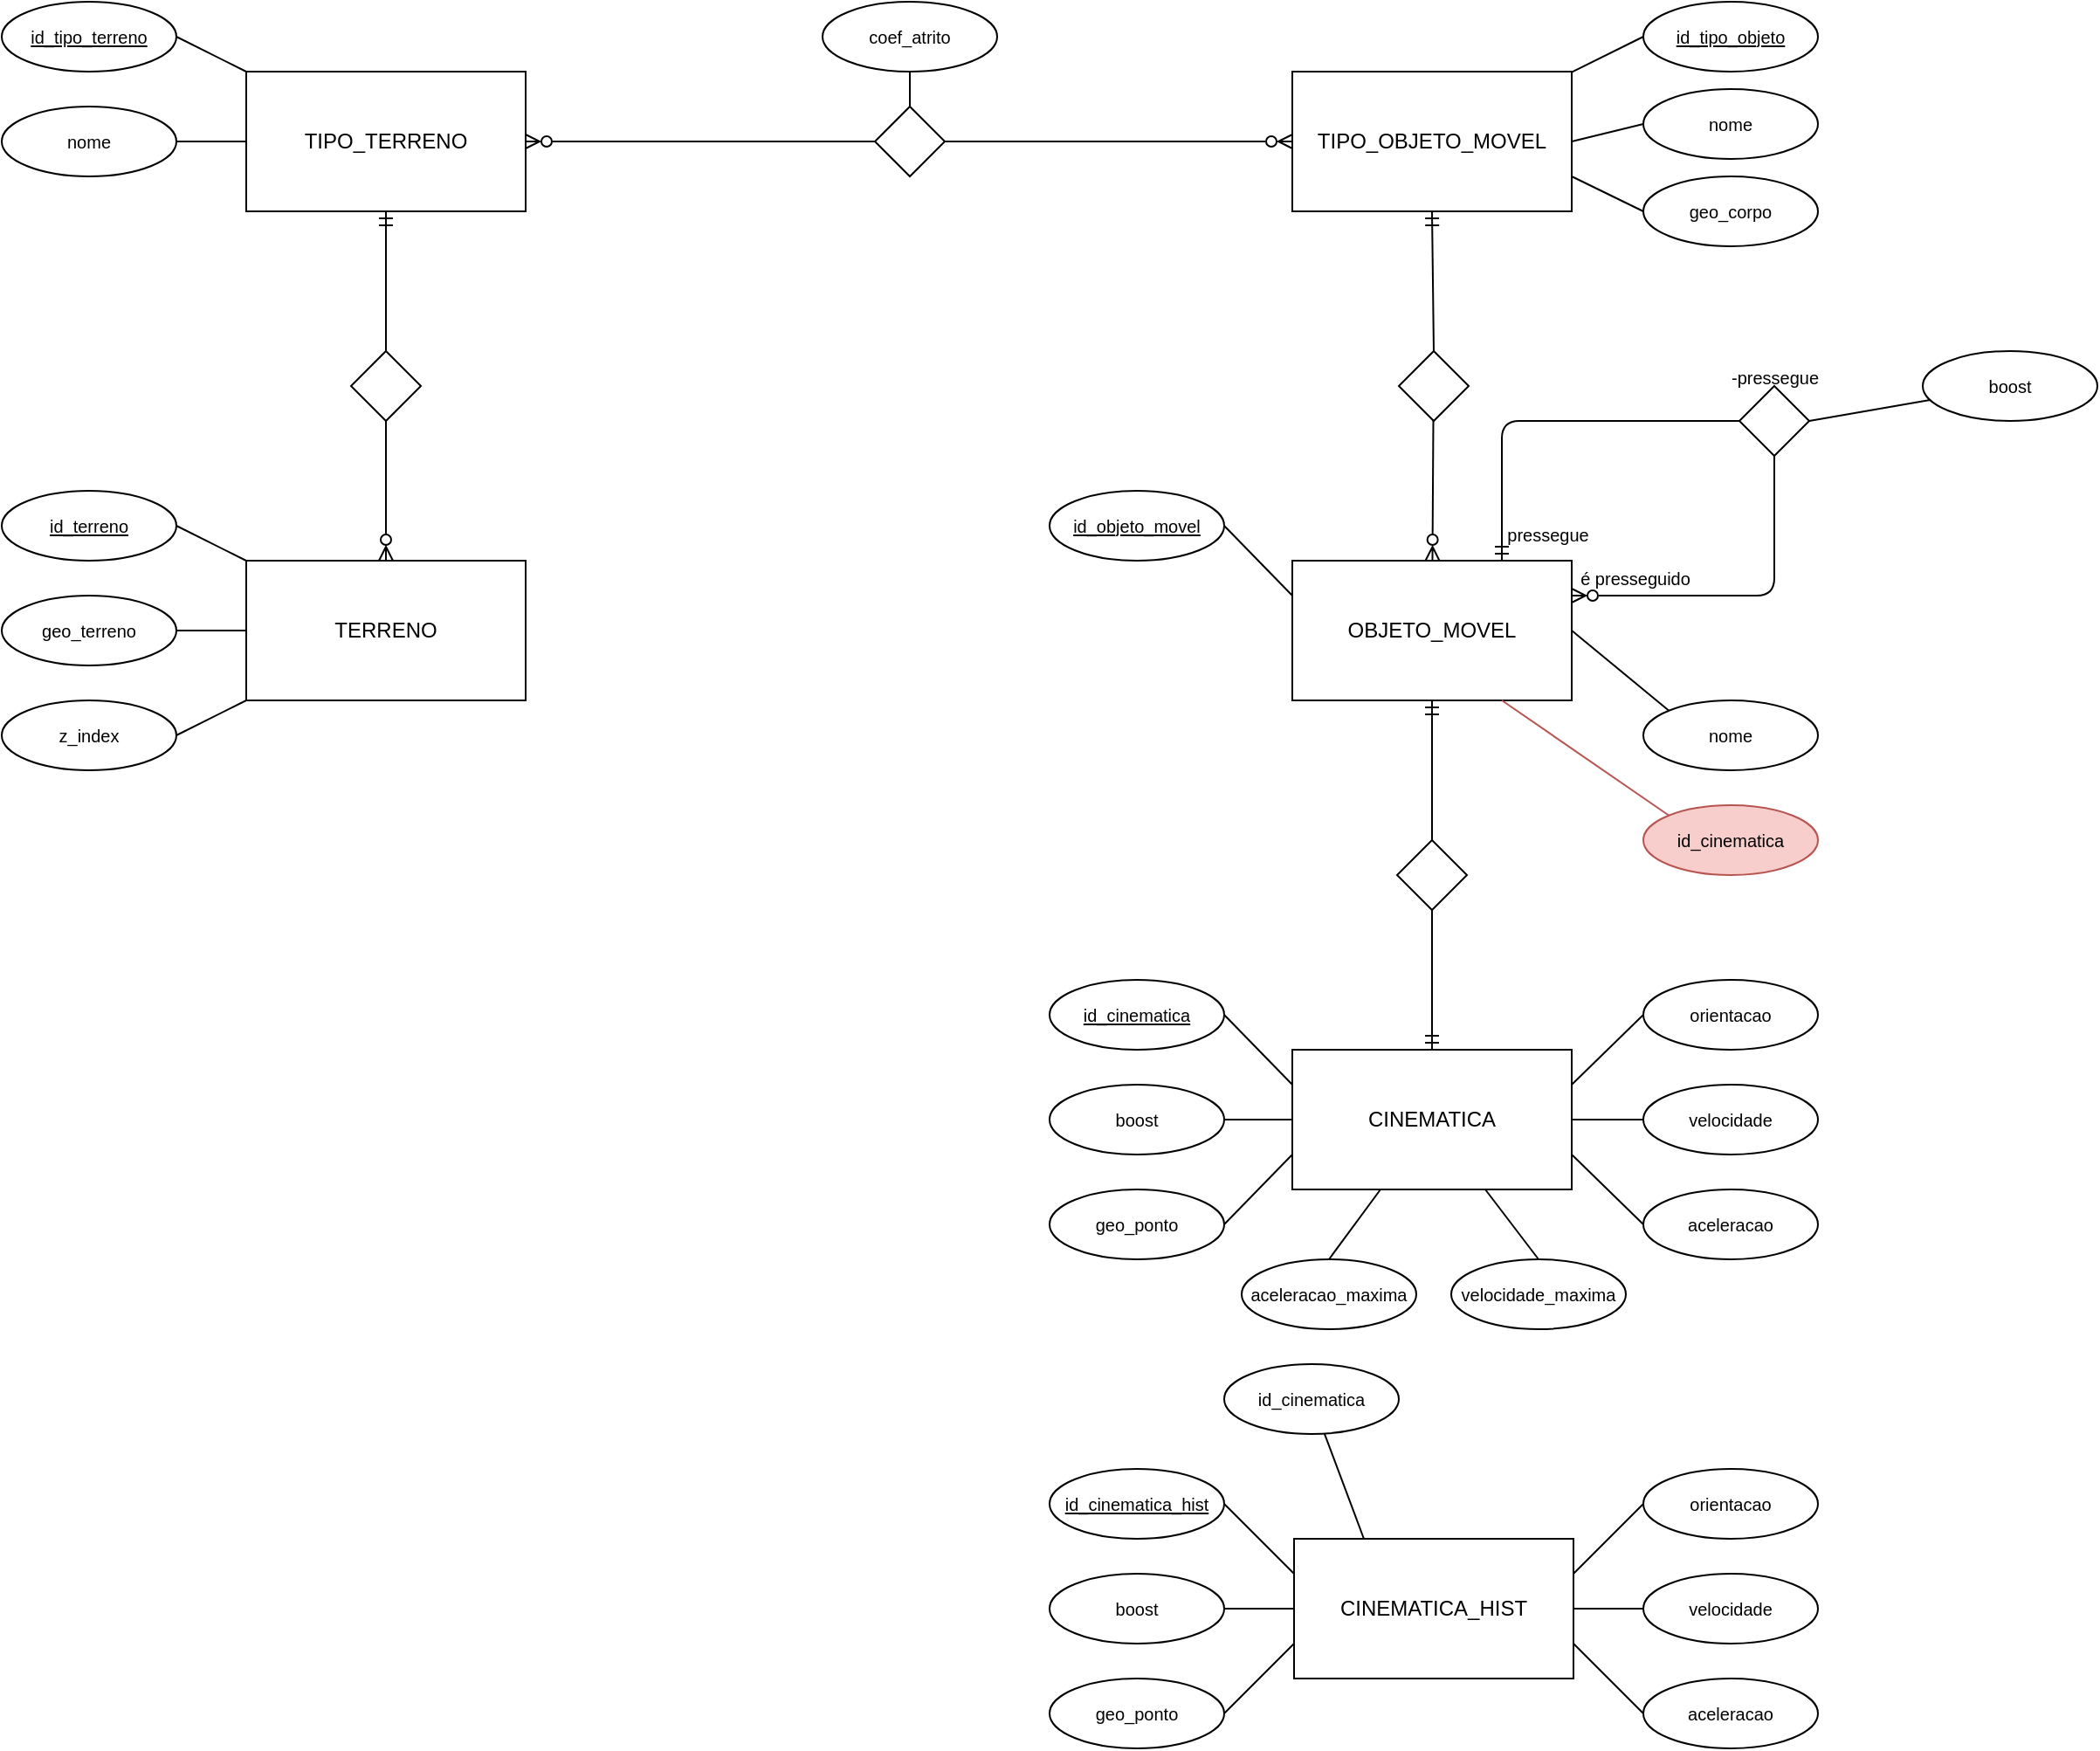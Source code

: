 <mxfile>
    <diagram id="dItddgFi7ShvuidLizPI" name="Page-1">
        <mxGraphModel dx="911" dy="533" grid="1" gridSize="10" guides="1" tooltips="1" connect="1" arrows="1" fold="1" page="1" pageScale="1" pageWidth="850" pageHeight="1100" math="0" shadow="0">
            <root>
                <mxCell id="0"/>
                <mxCell id="1" parent="0"/>
                <mxCell id="18" style="edgeStyle=none;html=1;entryX=1;entryY=0.5;entryDx=0;entryDy=0;startArrow=none;startFill=0;endArrow=none;endFill=0;" parent="1" source="2" target="15" edge="1">
                    <mxGeometry relative="1" as="geometry"/>
                </mxCell>
                <mxCell id="19" style="edgeStyle=none;html=1;entryX=1;entryY=0.5;entryDx=0;entryDy=0;startArrow=none;startFill=0;endArrow=none;endFill=0;" parent="1" source="2" target="14" edge="1">
                    <mxGeometry relative="1" as="geometry"/>
                </mxCell>
                <mxCell id="20" style="edgeStyle=none;html=1;entryX=1;entryY=0.5;entryDx=0;entryDy=0;startArrow=none;startFill=0;endArrow=none;endFill=0;" parent="1" source="2" target="11" edge="1">
                    <mxGeometry relative="1" as="geometry"/>
                </mxCell>
                <mxCell id="91" style="edgeStyle=none;rounded=0;html=1;entryX=0;entryY=0.5;entryDx=0;entryDy=0;fontSize=10;startArrow=ERzeroToMany;startFill=0;endArrow=none;endFill=0;exitX=1;exitY=0.5;exitDx=0;exitDy=0;" parent="1" source="3" target="88" edge="1">
                    <mxGeometry relative="1" as="geometry"/>
                </mxCell>
                <mxCell id="2" value="TERRENO" style="rounded=0;whiteSpace=wrap;html=1;" parent="1" vertex="1">
                    <mxGeometry x="520" y="480" width="160" height="80" as="geometry"/>
                </mxCell>
                <mxCell id="6" style="edgeStyle=none;html=1;entryX=0.5;entryY=0;entryDx=0;entryDy=0;endArrow=none;endFill=0;startArrow=ERmandOne;startFill=0;" parent="1" source="3" target="5" edge="1">
                    <mxGeometry relative="1" as="geometry">
                        <mxPoint x="600" y="320" as="targetPoint"/>
                    </mxGeometry>
                </mxCell>
                <mxCell id="16" style="edgeStyle=none;html=1;startArrow=none;startFill=0;endArrow=none;endFill=0;" parent="1" source="3" target="10" edge="1">
                    <mxGeometry relative="1" as="geometry"/>
                </mxCell>
                <mxCell id="17" style="edgeStyle=none;html=1;startArrow=none;startFill=0;endArrow=none;endFill=0;entryX=1;entryY=0.5;entryDx=0;entryDy=0;" parent="1" source="3" target="9" edge="1">
                    <mxGeometry relative="1" as="geometry"/>
                </mxCell>
                <mxCell id="3" value="TIPO_TERRENO" style="rounded=0;whiteSpace=wrap;html=1;" parent="1" vertex="1">
                    <mxGeometry x="520" y="200" width="160" height="80" as="geometry"/>
                </mxCell>
                <mxCell id="7" style="edgeStyle=none;html=1;entryX=0.5;entryY=0;entryDx=0;entryDy=0;endArrow=ERzeroToMany;endFill=0;" parent="1" source="5" target="2" edge="1">
                    <mxGeometry relative="1" as="geometry"/>
                </mxCell>
                <mxCell id="5" value="" style="rhombus;whiteSpace=wrap;html=1;" parent="1" vertex="1">
                    <mxGeometry x="580" y="360" width="40" height="40" as="geometry"/>
                </mxCell>
                <mxCell id="9" value="&lt;u style=&quot;font-size: 10px;&quot;&gt;id_tipo_terreno&lt;/u&gt;" style="ellipse;whiteSpace=wrap;html=1;fontSize=10;" parent="1" vertex="1">
                    <mxGeometry x="380" y="160" width="100" height="40" as="geometry"/>
                </mxCell>
                <mxCell id="10" value="nome" style="ellipse;whiteSpace=wrap;html=1;fontSize=10;" parent="1" vertex="1">
                    <mxGeometry x="380" y="220" width="100" height="40" as="geometry"/>
                </mxCell>
                <mxCell id="11" value="z_index" style="ellipse;whiteSpace=wrap;html=1;fontSize=10;" parent="1" vertex="1">
                    <mxGeometry x="380" y="560" width="100" height="40" as="geometry"/>
                </mxCell>
                <mxCell id="14" value="geo_terreno" style="ellipse;whiteSpace=wrap;html=1;fontSize=10;" parent="1" vertex="1">
                    <mxGeometry x="380" y="500" width="100" height="40" as="geometry"/>
                </mxCell>
                <mxCell id="15" value="&lt;u style=&quot;font-size: 10px;&quot;&gt;id_terreno&lt;/u&gt;" style="ellipse;whiteSpace=wrap;html=1;fontSize=10;" parent="1" vertex="1">
                    <mxGeometry x="380" y="440" width="100" height="40" as="geometry"/>
                </mxCell>
                <mxCell id="56" style="edgeStyle=none;html=1;entryX=0.5;entryY=0;entryDx=0;entryDy=0;startArrow=ERzeroToMany;startFill=0;endArrow=none;endFill=0;" parent="1" source="21" target="55" edge="1">
                    <mxGeometry relative="1" as="geometry"/>
                </mxCell>
                <mxCell id="79" style="edgeStyle=orthogonalEdgeStyle;html=1;exitX=1;exitY=0.25;exitDx=0;exitDy=0;entryX=0.5;entryY=1;entryDx=0;entryDy=0;fontSize=10;startArrow=ERzeroToMany;startFill=0;endArrow=none;endFill=0;" parent="1" source="21" target="77" edge="1">
                    <mxGeometry relative="1" as="geometry"/>
                </mxCell>
                <mxCell id="21" value="OBJETO_MOVEL" style="rounded=0;whiteSpace=wrap;html=1;" parent="1" vertex="1">
                    <mxGeometry x="1119" y="480" width="160" height="80" as="geometry"/>
                </mxCell>
                <mxCell id="24" style="edgeStyle=none;html=1;entryX=0.5;entryY=0;entryDx=0;entryDy=0;startArrow=ERmandOne;startFill=0;endArrow=none;endFill=0;" parent="1" source="22" edge="1">
                    <mxGeometry relative="1" as="geometry">
                        <mxPoint x="1199.0" y="600" as="targetPoint"/>
                    </mxGeometry>
                </mxCell>
                <mxCell id="41" value="" style="edgeStyle=none;html=1;startArrow=none;startFill=0;endArrow=none;endFill=0;" parent="1" source="22" target="35" edge="1">
                    <mxGeometry relative="1" as="geometry"/>
                </mxCell>
                <mxCell id="96" style="edgeStyle=none;html=1;entryX=0.5;entryY=0;entryDx=0;entryDy=0;endArrow=none;endFill=0;" edge="1" parent="1" source="22" target="95">
                    <mxGeometry relative="1" as="geometry"/>
                </mxCell>
                <mxCell id="98" style="edgeStyle=none;html=1;entryX=0.5;entryY=0;entryDx=0;entryDy=0;endArrow=none;endFill=0;" edge="1" parent="1" source="22" target="97">
                    <mxGeometry relative="1" as="geometry"/>
                </mxCell>
                <mxCell id="22" value="CINEMATICA" style="rounded=0;whiteSpace=wrap;html=1;" parent="1" vertex="1">
                    <mxGeometry x="1119" y="760" width="160" height="80" as="geometry"/>
                </mxCell>
                <mxCell id="25" style="edgeStyle=none;html=1;entryX=0.5;entryY=1;entryDx=0;entryDy=0;startArrow=none;startFill=0;endArrow=ERmandOne;endFill=0;exitX=0.5;exitY=1;exitDx=0;exitDy=0;" parent="1" source="23" target="21" edge="1">
                    <mxGeometry relative="1" as="geometry">
                        <mxPoint x="1199.0" y="650" as="sourcePoint"/>
                    </mxGeometry>
                </mxCell>
                <mxCell id="26" value="CINEMATICA_HIST" style="rounded=0;whiteSpace=wrap;html=1;" parent="1" vertex="1">
                    <mxGeometry x="1120" y="1040" width="160" height="80" as="geometry"/>
                </mxCell>
                <mxCell id="42" style="edgeStyle=none;html=1;entryX=0;entryY=0.25;entryDx=0;entryDy=0;startArrow=none;startFill=0;endArrow=none;endFill=0;exitX=1;exitY=0.5;exitDx=0;exitDy=0;" parent="1" source="33" target="22" edge="1">
                    <mxGeometry relative="1" as="geometry"/>
                </mxCell>
                <mxCell id="33" value="&lt;u style=&quot;font-size: 10px;&quot;&gt;id_cinematica&lt;/u&gt;" style="ellipse;whiteSpace=wrap;html=1;fontSize=10;" parent="1" vertex="1">
                    <mxGeometry x="980" y="720" width="100" height="40" as="geometry"/>
                </mxCell>
                <mxCell id="40" style="edgeStyle=none;html=1;startArrow=none;startFill=0;endArrow=none;endFill=0;entryX=1;entryY=0.25;entryDx=0;entryDy=0;exitX=0;exitY=0.5;exitDx=0;exitDy=0;" parent="1" source="34" target="22" edge="1">
                    <mxGeometry relative="1" as="geometry">
                        <mxPoint x="1119" y="780" as="targetPoint"/>
                    </mxGeometry>
                </mxCell>
                <mxCell id="34" value="orientacao" style="ellipse;whiteSpace=wrap;html=1;fontSize=10;" parent="1" vertex="1">
                    <mxGeometry x="1320" y="720" width="100" height="40" as="geometry"/>
                </mxCell>
                <mxCell id="35" value="velocidade" style="ellipse;whiteSpace=wrap;html=1;fontSize=10;" parent="1" vertex="1">
                    <mxGeometry x="1320" y="780" width="100" height="40" as="geometry"/>
                </mxCell>
                <mxCell id="38" style="edgeStyle=none;html=1;entryX=1;entryY=0.75;entryDx=0;entryDy=0;startArrow=none;startFill=0;endArrow=none;endFill=0;exitX=0;exitY=0.5;exitDx=0;exitDy=0;" parent="1" source="36" target="22" edge="1">
                    <mxGeometry relative="1" as="geometry"/>
                </mxCell>
                <mxCell id="36" value="aceleracao" style="ellipse;whiteSpace=wrap;html=1;fontSize=10;" parent="1" vertex="1">
                    <mxGeometry x="1320" y="840" width="100" height="40" as="geometry"/>
                </mxCell>
                <mxCell id="43" style="edgeStyle=none;html=1;startArrow=none;startFill=0;endArrow=none;endFill=0;entryX=0;entryY=0.75;entryDx=0;entryDy=0;exitX=1;exitY=0.5;exitDx=0;exitDy=0;" parent="1" source="37" target="22" edge="1">
                    <mxGeometry relative="1" as="geometry">
                        <mxPoint x="1060" y="800" as="targetPoint"/>
                    </mxGeometry>
                </mxCell>
                <mxCell id="37" value="geo_ponto" style="ellipse;whiteSpace=wrap;html=1;fontSize=10;" parent="1" vertex="1">
                    <mxGeometry x="980" y="840" width="100" height="40" as="geometry"/>
                </mxCell>
                <mxCell id="51" style="edgeStyle=none;html=1;entryX=0;entryY=0.25;entryDx=0;entryDy=0;startArrow=none;startFill=0;endArrow=none;endFill=0;exitX=1;exitY=0.5;exitDx=0;exitDy=0;" parent="1" source="44" target="21" edge="1">
                    <mxGeometry relative="1" as="geometry"/>
                </mxCell>
                <mxCell id="44" value="&lt;u style=&quot;font-size: 10px;&quot;&gt;id_objeto_movel&lt;/u&gt;" style="ellipse;whiteSpace=wrap;html=1;fontSize=10;" parent="1" vertex="1">
                    <mxGeometry x="980" y="440" width="100" height="40" as="geometry"/>
                </mxCell>
                <mxCell id="52" style="edgeStyle=none;html=1;entryX=1;entryY=0.5;entryDx=0;entryDy=0;startArrow=none;startFill=0;endArrow=none;endFill=0;exitX=0;exitY=0;exitDx=0;exitDy=0;" parent="1" source="45" target="21" edge="1">
                    <mxGeometry relative="1" as="geometry"/>
                </mxCell>
                <mxCell id="45" value="nome" style="ellipse;whiteSpace=wrap;html=1;fontSize=10;" parent="1" vertex="1">
                    <mxGeometry x="1320" y="560" width="100" height="40" as="geometry"/>
                </mxCell>
                <mxCell id="50" style="edgeStyle=none;html=1;entryX=0.75;entryY=1;entryDx=0;entryDy=0;startArrow=none;startFill=0;endArrow=none;endFill=0;exitX=0;exitY=0;exitDx=0;exitDy=0;fillColor=#f8cecc;strokeColor=#b85450;" parent="1" source="46" target="21" edge="1">
                    <mxGeometry relative="1" as="geometry"/>
                </mxCell>
                <mxCell id="46" value="id_cinematica" style="ellipse;whiteSpace=wrap;html=1;fontSize=10;fillColor=#f8cecc;strokeColor=#b85450;" parent="1" vertex="1">
                    <mxGeometry x="1320" y="620" width="100" height="40" as="geometry"/>
                </mxCell>
                <mxCell id="78" style="edgeStyle=none;html=1;entryX=1;entryY=0.75;entryDx=0;entryDy=0;fontSize=10;startArrow=none;startFill=0;endArrow=none;endFill=0;exitX=0;exitY=0.5;exitDx=0;exitDy=0;" parent="1" source="47" target="54" edge="1">
                    <mxGeometry relative="1" as="geometry"/>
                </mxCell>
                <mxCell id="47" value="geo_corpo" style="ellipse;whiteSpace=wrap;html=1;fontSize=10;" parent="1" vertex="1">
                    <mxGeometry x="1320" y="260" width="100" height="40" as="geometry"/>
                </mxCell>
                <mxCell id="54" value="TIPO_OBJETO_MOVEL" style="rounded=0;whiteSpace=wrap;html=1;" parent="1" vertex="1">
                    <mxGeometry x="1119" y="200" width="160" height="80" as="geometry"/>
                </mxCell>
                <mxCell id="57" style="edgeStyle=none;html=1;entryX=0.5;entryY=1;entryDx=0;entryDy=0;startArrow=none;startFill=0;endArrow=ERmandOne;endFill=0;exitX=0.5;exitY=0;exitDx=0;exitDy=0;" parent="1" source="55" target="54" edge="1">
                    <mxGeometry relative="1" as="geometry">
                        <mxPoint x="1199" y="320" as="sourcePoint"/>
                    </mxGeometry>
                </mxCell>
                <mxCell id="55" value="" style="rhombus;whiteSpace=wrap;html=1;" parent="1" vertex="1">
                    <mxGeometry x="1180" y="360" width="40" height="40" as="geometry"/>
                </mxCell>
                <mxCell id="61" style="edgeStyle=none;html=1;startArrow=none;startFill=0;endArrow=none;endFill=0;exitX=0;exitY=0.5;exitDx=0;exitDy=0;" parent="1" source="58" target="54" edge="1">
                    <mxGeometry relative="1" as="geometry"/>
                </mxCell>
                <mxCell id="58" value="&lt;u&gt;id_tipo_objeto&lt;/u&gt;" style="ellipse;whiteSpace=wrap;html=1;fontSize=10;" parent="1" vertex="1">
                    <mxGeometry x="1320" y="160" width="100" height="40" as="geometry"/>
                </mxCell>
                <mxCell id="60" style="edgeStyle=none;html=1;entryX=1;entryY=0.5;entryDx=0;entryDy=0;startArrow=none;startFill=0;endArrow=none;endFill=0;exitX=0;exitY=0.5;exitDx=0;exitDy=0;" parent="1" source="59" target="54" edge="1">
                    <mxGeometry relative="1" as="geometry"/>
                </mxCell>
                <mxCell id="59" value="nome" style="ellipse;whiteSpace=wrap;html=1;fontSize=10;" parent="1" vertex="1">
                    <mxGeometry x="1320" y="210" width="100" height="40" as="geometry"/>
                </mxCell>
                <mxCell id="63" value="" style="edgeStyle=none;html=1;entryX=0.5;entryY=1;entryDx=0;entryDy=0;startArrow=none;startFill=0;endArrow=none;endFill=0;exitX=0.5;exitY=1;exitDx=0;exitDy=0;" parent="1" edge="1">
                    <mxGeometry relative="1" as="geometry">
                        <mxPoint x="1199.0" y="730" as="sourcePoint"/>
                        <mxPoint x="1199" y="720" as="targetPoint"/>
                    </mxGeometry>
                </mxCell>
                <mxCell id="23" value="" style="rhombus;whiteSpace=wrap;html=1;" parent="1" vertex="1">
                    <mxGeometry x="1179" y="640" width="40" height="40" as="geometry"/>
                </mxCell>
                <mxCell id="72" style="edgeStyle=none;html=1;entryX=0;entryY=0.75;entryDx=0;entryDy=0;fontSize=10;startArrow=none;startFill=0;endArrow=none;endFill=0;exitX=1;exitY=0.5;exitDx=0;exitDy=0;" parent="1" source="65" target="26" edge="1">
                    <mxGeometry relative="1" as="geometry"/>
                </mxCell>
                <mxCell id="65" value="geo_ponto" style="ellipse;whiteSpace=wrap;html=1;fontSize=10;" parent="1" vertex="1">
                    <mxGeometry x="980" y="1120" width="100" height="40" as="geometry"/>
                </mxCell>
                <mxCell id="73" style="edgeStyle=none;html=1;entryX=1;entryY=0.75;entryDx=0;entryDy=0;fontSize=10;startArrow=none;startFill=0;endArrow=none;endFill=0;exitX=0;exitY=0.5;exitDx=0;exitDy=0;" parent="1" source="66" target="26" edge="1">
                    <mxGeometry relative="1" as="geometry"/>
                </mxCell>
                <mxCell id="66" value="aceleracao" style="ellipse;whiteSpace=wrap;html=1;fontSize=10;" parent="1" vertex="1">
                    <mxGeometry x="1320" y="1120" width="100" height="40" as="geometry"/>
                </mxCell>
                <mxCell id="74" style="edgeStyle=none;html=1;fontSize=10;startArrow=none;startFill=0;endArrow=none;endFill=0;" parent="1" source="67" target="26" edge="1">
                    <mxGeometry relative="1" as="geometry"/>
                </mxCell>
                <mxCell id="67" value="velocidade" style="ellipse;whiteSpace=wrap;html=1;fontSize=10;" parent="1" vertex="1">
                    <mxGeometry x="1320" y="1060" width="100" height="40" as="geometry"/>
                </mxCell>
                <mxCell id="75" style="edgeStyle=none;html=1;entryX=1;entryY=0.25;entryDx=0;entryDy=0;fontSize=10;startArrow=none;startFill=0;endArrow=none;endFill=0;exitX=0;exitY=0.5;exitDx=0;exitDy=0;" parent="1" source="68" target="26" edge="1">
                    <mxGeometry relative="1" as="geometry"/>
                </mxCell>
                <mxCell id="68" value="orientacao" style="ellipse;whiteSpace=wrap;html=1;fontSize=10;" parent="1" vertex="1">
                    <mxGeometry x="1320" y="1000" width="100" height="40" as="geometry"/>
                </mxCell>
                <mxCell id="76" style="edgeStyle=none;html=1;entryX=0;entryY=0.25;entryDx=0;entryDy=0;fontSize=10;startArrow=none;startFill=0;endArrow=none;endFill=0;exitX=1;exitY=0.5;exitDx=0;exitDy=0;" parent="1" source="69" target="26" edge="1">
                    <mxGeometry relative="1" as="geometry"/>
                </mxCell>
                <mxCell id="69" value="&lt;u style=&quot;font-size: 10px;&quot;&gt;id_cinematica_hist&lt;/u&gt;" style="ellipse;whiteSpace=wrap;html=1;fontSize=10;" parent="1" vertex="1">
                    <mxGeometry x="980" y="1000" width="100" height="40" as="geometry"/>
                </mxCell>
                <mxCell id="80" style="edgeStyle=orthogonalEdgeStyle;html=1;entryX=0.75;entryY=0;entryDx=0;entryDy=0;fontSize=10;startArrow=none;startFill=0;endArrow=ERmandOne;endFill=0;" parent="1" source="77" target="21" edge="1">
                    <mxGeometry relative="1" as="geometry"/>
                </mxCell>
                <mxCell id="82" value="pressegue" style="text;html=1;align=center;verticalAlign=middle;resizable=0;points=[];autosize=1;strokeColor=none;fillColor=none;fontSize=10;" parent="1" vertex="1">
                    <mxGeometry x="1230" y="450" width="70" height="30" as="geometry"/>
                </mxCell>
                <mxCell id="83" value="é presseguido" style="text;html=1;align=center;verticalAlign=middle;resizable=0;points=[];autosize=1;strokeColor=none;fillColor=none;fontSize=10;" parent="1" vertex="1">
                    <mxGeometry x="1270" y="475" width="90" height="30" as="geometry"/>
                </mxCell>
                <mxCell id="86" style="rounded=0;html=1;entryX=0;entryY=0.5;entryDx=0;entryDy=0;fontSize=10;startArrow=none;startFill=0;endArrow=none;endFill=0;exitX=1;exitY=0.5;exitDx=0;exitDy=0;" parent="1" source="84" target="22" edge="1">
                    <mxGeometry relative="1" as="geometry"/>
                </mxCell>
                <mxCell id="84" value="boost" style="ellipse;whiteSpace=wrap;html=1;fontSize=10;" parent="1" vertex="1">
                    <mxGeometry x="980" y="780" width="100" height="40" as="geometry"/>
                </mxCell>
                <mxCell id="90" style="edgeStyle=none;rounded=0;html=1;entryX=0;entryY=0.5;entryDx=0;entryDy=0;fontSize=10;startArrow=none;startFill=0;endArrow=ERzeroToMany;endFill=0;" parent="1" source="88" target="54" edge="1">
                    <mxGeometry relative="1" as="geometry"/>
                </mxCell>
                <mxCell id="88" value="" style="rhombus;whiteSpace=wrap;html=1;" parent="1" vertex="1">
                    <mxGeometry x="880" y="220" width="40" height="40" as="geometry"/>
                </mxCell>
                <mxCell id="89" value="" style="group" parent="1" vertex="1" connectable="0">
                    <mxGeometry x="1360" y="360" width="70" height="60" as="geometry"/>
                </mxCell>
                <mxCell id="77" value="" style="rhombus;whiteSpace=wrap;html=1;" parent="89" vertex="1">
                    <mxGeometry x="15" y="20" width="40" height="40" as="geometry"/>
                </mxCell>
                <mxCell id="81" value="-pressegue" style="text;html=1;align=center;verticalAlign=middle;resizable=0;points=[];autosize=1;strokeColor=none;fillColor=none;fontSize=10;" parent="89" vertex="1">
                    <mxGeometry width="70" height="30" as="geometry"/>
                </mxCell>
                <mxCell id="93" style="edgeStyle=none;rounded=0;html=1;entryX=0.5;entryY=0;entryDx=0;entryDy=0;fontSize=10;startArrow=none;startFill=0;endArrow=none;endFill=0;" parent="1" source="92" target="88" edge="1">
                    <mxGeometry relative="1" as="geometry"/>
                </mxCell>
                <mxCell id="92" value="coef_atrito" style="ellipse;whiteSpace=wrap;html=1;fontSize=10;" parent="1" vertex="1">
                    <mxGeometry x="850" y="160" width="100" height="40" as="geometry"/>
                </mxCell>
                <mxCell id="sK2ZmtEzoJuicrQZaxWQ-94" style="edgeStyle=orthogonalEdgeStyle;rounded=0;orthogonalLoop=1;jettySize=auto;html=1;entryX=0;entryY=0.5;entryDx=0;entryDy=0;endArrow=none;endFill=0;" parent="1" source="sK2ZmtEzoJuicrQZaxWQ-93" target="26" edge="1">
                    <mxGeometry relative="1" as="geometry"/>
                </mxCell>
                <mxCell id="sK2ZmtEzoJuicrQZaxWQ-93" value="boost" style="ellipse;whiteSpace=wrap;html=1;fontSize=10;" parent="1" vertex="1">
                    <mxGeometry x="980" y="1060" width="100" height="40" as="geometry"/>
                </mxCell>
                <mxCell id="sK2ZmtEzoJuicrQZaxWQ-95" value="&lt;span style=&quot;font-size: 10px;&quot;&gt;id_cinematica&lt;/span&gt;" style="ellipse;whiteSpace=wrap;html=1;fontSize=10;" parent="1" vertex="1">
                    <mxGeometry x="1080" y="940" width="100" height="40" as="geometry"/>
                </mxCell>
                <mxCell id="sK2ZmtEzoJuicrQZaxWQ-96" style="rounded=0;orthogonalLoop=1;jettySize=auto;html=1;entryX=0.25;entryY=0;entryDx=0;entryDy=0;endArrow=none;endFill=0;" parent="1" source="sK2ZmtEzoJuicrQZaxWQ-95" target="26" edge="1">
                    <mxGeometry relative="1" as="geometry"/>
                </mxCell>
                <mxCell id="sK2ZmtEzoJuicrQZaxWQ-97" value="boost" style="ellipse;whiteSpace=wrap;html=1;fontSize=10;" parent="1" vertex="1">
                    <mxGeometry x="1480" y="360" width="100" height="40" as="geometry"/>
                </mxCell>
                <mxCell id="sK2ZmtEzoJuicrQZaxWQ-98" style="rounded=0;orthogonalLoop=1;jettySize=auto;html=1;entryX=1;entryY=0.5;entryDx=0;entryDy=0;endArrow=none;endFill=0;" parent="1" source="sK2ZmtEzoJuicrQZaxWQ-97" target="77" edge="1">
                    <mxGeometry relative="1" as="geometry"/>
                </mxCell>
                <mxCell id="95" value="velocidade_maxima" style="ellipse;whiteSpace=wrap;html=1;fontSize=10;" vertex="1" parent="1">
                    <mxGeometry x="1210" y="880" width="100" height="40" as="geometry"/>
                </mxCell>
                <mxCell id="97" value="aceleracao_maxima" style="ellipse;whiteSpace=wrap;html=1;fontSize=10;" vertex="1" parent="1">
                    <mxGeometry x="1090" y="880" width="100" height="40" as="geometry"/>
                </mxCell>
            </root>
        </mxGraphModel>
    </diagram>
</mxfile>
